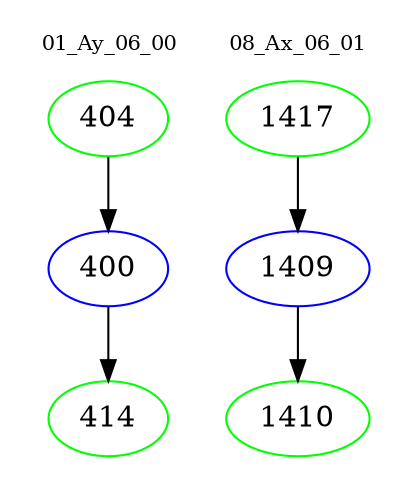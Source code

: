 digraph{
subgraph cluster_0 {
color = white
label = "01_Ay_06_00";
fontsize=10;
T0_404 [label="404", color="green"]
T0_404 -> T0_400 [color="black"]
T0_400 [label="400", color="blue"]
T0_400 -> T0_414 [color="black"]
T0_414 [label="414", color="green"]
}
subgraph cluster_1 {
color = white
label = "08_Ax_06_01";
fontsize=10;
T1_1417 [label="1417", color="green"]
T1_1417 -> T1_1409 [color="black"]
T1_1409 [label="1409", color="blue"]
T1_1409 -> T1_1410 [color="black"]
T1_1410 [label="1410", color="green"]
}
}
